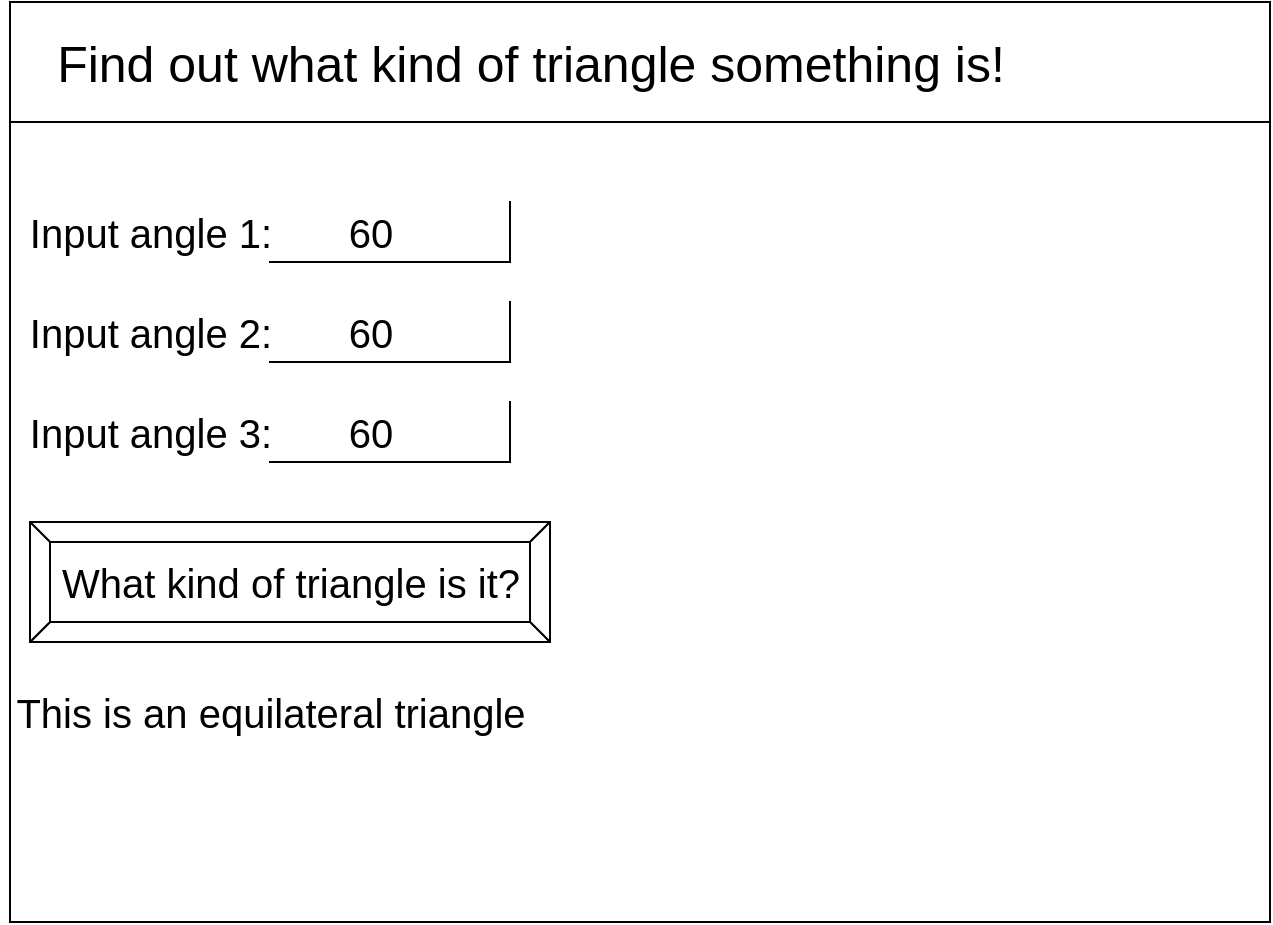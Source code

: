 <mxfile>
    <diagram id="pEoDHbWx8aJivJxrZ5GJ" name="Page-1">
        <mxGraphModel dx="849" dy="801" grid="1" gridSize="10" guides="1" tooltips="1" connect="1" arrows="1" fold="1" page="1" pageScale="1" pageWidth="850" pageHeight="1100" math="0" shadow="0">
            <root>
                <mxCell id="0"/>
                <mxCell id="1" parent="0"/>
                <mxCell id="2" value="" style="rounded=0;whiteSpace=wrap;html=1;" vertex="1" parent="1">
                    <mxGeometry x="70" y="20" width="630" height="460" as="geometry"/>
                </mxCell>
                <mxCell id="3" value="" style="whiteSpace=wrap;html=1;" vertex="1" parent="1">
                    <mxGeometry x="70" y="20" width="630" height="60" as="geometry"/>
                </mxCell>
                <mxCell id="4" value="&lt;font style=&quot;font-size: 25px&quot;&gt;Find out what kind of triangle something is!&lt;/font&gt;" style="text;html=1;align=center;verticalAlign=middle;resizable=0;points=[];autosize=1;strokeColor=none;fillColor=none;" vertex="1" parent="1">
                    <mxGeometry x="80" y="40" width="500" height="20" as="geometry"/>
                </mxCell>
                <mxCell id="5" value="" style="shape=partialRectangle;whiteSpace=wrap;html=1;top=0;left=0;fillColor=none;fontSize=25;" vertex="1" parent="1">
                    <mxGeometry x="200" y="120" width="120" height="30" as="geometry"/>
                </mxCell>
                <mxCell id="6" value="&lt;font style=&quot;font-size: 20px;&quot;&gt;Input angle 1:&lt;/font&gt;" style="text;html=1;align=center;verticalAlign=bottom;resizable=0;points=[];autosize=1;strokeColor=none;fillColor=none;fontSize=20;" vertex="1" parent="1">
                    <mxGeometry x="70" y="120" width="140" height="30" as="geometry"/>
                </mxCell>
                <mxCell id="9" value="&lt;font style=&quot;font-size: 20px&quot;&gt;Input angle 2:&lt;/font&gt;" style="text;html=1;align=center;verticalAlign=bottom;resizable=0;points=[];autosize=1;strokeColor=none;fillColor=none;fontSize=20;" vertex="1" parent="1">
                    <mxGeometry x="70" y="170" width="140" height="30" as="geometry"/>
                </mxCell>
                <mxCell id="10" value="&lt;font style=&quot;font-size: 20px&quot;&gt;Input angle 3:&lt;/font&gt;" style="text;html=1;align=center;verticalAlign=bottom;resizable=0;points=[];autosize=1;strokeColor=none;fillColor=none;fontSize=20;" vertex="1" parent="1">
                    <mxGeometry x="70" y="220" width="140" height="30" as="geometry"/>
                </mxCell>
                <mxCell id="11" value="" style="shape=partialRectangle;whiteSpace=wrap;html=1;top=0;left=0;fillColor=none;fontSize=25;" vertex="1" parent="1">
                    <mxGeometry x="200" y="170" width="120" height="30" as="geometry"/>
                </mxCell>
                <mxCell id="12" value="" style="shape=partialRectangle;whiteSpace=wrap;html=1;top=0;left=0;fillColor=none;fontSize=25;" vertex="1" parent="1">
                    <mxGeometry x="200" y="220" width="120" height="30" as="geometry"/>
                </mxCell>
                <mxCell id="13" value="What kind of triangle is it?" style="labelPosition=center;verticalLabelPosition=middle;align=center;html=1;shape=mxgraph.basic.button;dx=10;fontSize=20;" vertex="1" parent="1">
                    <mxGeometry x="80" y="280" width="260" height="60" as="geometry"/>
                </mxCell>
                <mxCell id="14" value="60" style="text;html=1;align=center;verticalAlign=middle;resizable=0;points=[];autosize=1;strokeColor=none;fillColor=none;fontSize=20;" vertex="1" parent="1">
                    <mxGeometry x="230" y="120" width="40" height="30" as="geometry"/>
                </mxCell>
                <mxCell id="15" value="60" style="text;html=1;align=center;verticalAlign=middle;resizable=0;points=[];autosize=1;strokeColor=none;fillColor=none;fontSize=20;" vertex="1" parent="1">
                    <mxGeometry x="230" y="170" width="40" height="30" as="geometry"/>
                </mxCell>
                <mxCell id="16" value="60" style="text;html=1;align=center;verticalAlign=middle;resizable=0;points=[];autosize=1;strokeColor=none;fillColor=none;fontSize=20;" vertex="1" parent="1">
                    <mxGeometry x="230" y="220" width="40" height="30" as="geometry"/>
                </mxCell>
                <mxCell id="17" value="This is an equilateral triangle" style="text;html=1;align=center;verticalAlign=middle;resizable=0;points=[];autosize=1;strokeColor=none;fillColor=none;fontSize=20;" vertex="1" parent="1">
                    <mxGeometry x="65" y="360" width="270" height="30" as="geometry"/>
                </mxCell>
            </root>
        </mxGraphModel>
    </diagram>
</mxfile>